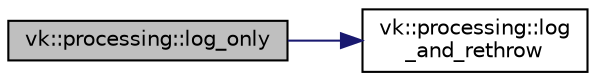 digraph "vk::processing::log_only"
{
 // LATEX_PDF_SIZE
  edge [fontname="Helvetica",fontsize="10",labelfontname="Helvetica",labelfontsize="10"];
  node [fontname="Helvetica",fontsize="10",shape=record];
  rankdir="LR";
  Node1 [label="vk::processing::log_only",height=0.2,width=0.4,color="black", fillcolor="grey75", style="filled", fontcolor="black",tooltip=" "];
  Node1 -> Node2 [color="midnightblue",fontsize="10",style="solid",fontname="Helvetica"];
  Node2 [label="vk::processing::log\l_and_rethrow",height=0.2,width=0.4,color="black", fillcolor="white", style="filled",URL="$namespacevk_1_1processing.html#a4ae986bde0314b7c18f34a4f06613554",tooltip=" "];
}
